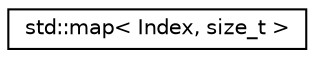 digraph "Graphical Class Hierarchy"
{
  edge [fontname="Helvetica",fontsize="10",labelfontname="Helvetica",labelfontsize="10"];
  node [fontname="Helvetica",fontsize="10",shape=record];
  rankdir="LR";
  Node0 [label="std::map\< Index, size_t \>",height=0.2,width=0.4,color="black", fillcolor="white", style="filled",URL="$classstd_1_1map.html"];
}
